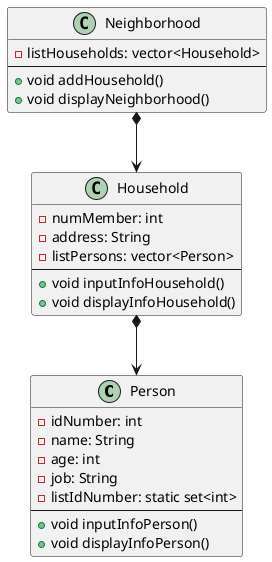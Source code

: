 @startuml

class Person {
    - idNumber: int
    - name: String
    - age: int
    - job: String
    - listIdNumber: static set<int>
    --
    + void inputInfoPerson()
    + void displayInfoPerson()
}

class Household {
    - numMember: int
    - address: String
    - listPersons: vector<Person>
    --
    + void inputInfoHousehold()
    + void displayInfoHousehold()
}

class Neighborhood {
    - listHouseholds: vector<Household>
    --
    + void addHousehold()
    + void displayNeighborhood()
}

Household *--> Person
Neighborhood *--> Household

@enduml
